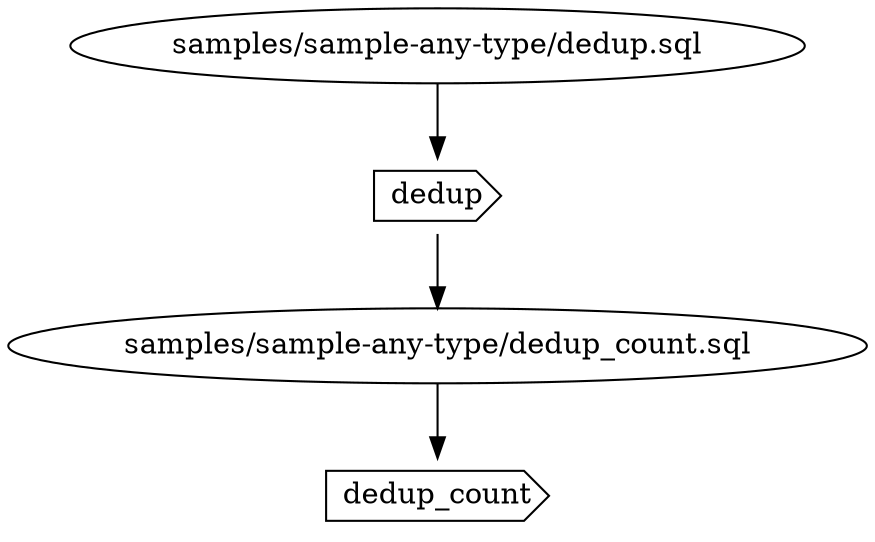 digraph G {
0 [label="samples/sample-any-type/dedup.sql", shape="", type=query];
1 [label="samples/sample-any-type/dedup_count.sql", shape="", type=query];
2 [label=dedup, shape=cds, type=function];
3 [label=dedup_count, shape=cds, type=function];
0->2 ;
1->3 ;
2->1 ;
}
